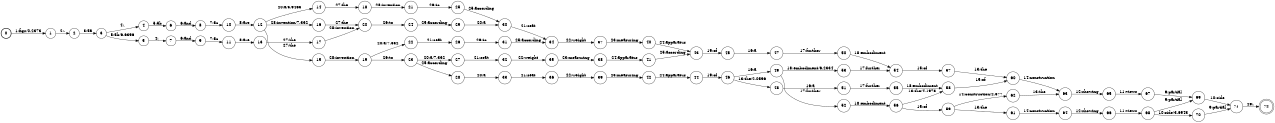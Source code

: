 digraph FST {
rankdir = LR;
size = "8.5,11";
label = "";
center = 1;
orientation = Portrait;
ranksep = "0.4";
nodesep = "0.25";
0 [label = "0", shape = circle, style = bold, fontsize = 14]
	0 -> 1 [label = "1:figs/0.2373", fontsize = 14];
1 [label = "1", shape = circle, style = solid, fontsize = 14]
	1 -> 2 [label = "2:.", fontsize = 14];
2 [label = "2", shape = circle, style = solid, fontsize = 14]
	2 -> 3 [label = "3:5a", fontsize = 14];
3 [label = "3", shape = circle, style = solid, fontsize = 14]
	3 -> 4 [label = "4:,", fontsize = 14];
	3 -> 5 [label = "5:5b/6.6396", fontsize = 14];
4 [label = "4", shape = circle, style = solid, fontsize = 14]
	4 -> 6 [label = "5:5b", fontsize = 14];
5 [label = "5", shape = circle, style = solid, fontsize = 14]
	5 -> 7 [label = "4:,", fontsize = 14];
6 [label = "6", shape = circle, style = solid, fontsize = 14]
	6 -> 8 [label = "6:and", fontsize = 14];
7 [label = "7", shape = circle, style = solid, fontsize = 14]
	7 -> 9 [label = "6:and", fontsize = 14];
8 [label = "8", shape = circle, style = solid, fontsize = 14]
	8 -> 10 [label = "7:5c", fontsize = 14];
9 [label = "9", shape = circle, style = solid, fontsize = 14]
	9 -> 11 [label = "7:5c", fontsize = 14];
10 [label = "10", shape = circle, style = solid, fontsize = 14]
	10 -> 12 [label = "8:are", fontsize = 14];
11 [label = "11", shape = circle, style = solid, fontsize = 14]
	11 -> 13 [label = "8:are", fontsize = 14];
12 [label = "12", shape = circle, style = solid, fontsize = 14]
	12 -> 14 [label = "20:a/5.9463", fontsize = 14];
	12 -> 15 [label = "27:the", fontsize = 14];
	12 -> 16 [label = "28:invention/7.332", fontsize = 14];
13 [label = "13", shape = circle, style = solid, fontsize = 14]
	13 -> 17 [label = "27:the", fontsize = 14];
14 [label = "14", shape = circle, style = solid, fontsize = 14]
	14 -> 18 [label = "27:the", fontsize = 14];
15 [label = "15", shape = circle, style = solid, fontsize = 14]
	15 -> 19 [label = "28:invention", fontsize = 14];
16 [label = "16", shape = circle, style = solid, fontsize = 14]
	16 -> 20 [label = "27:the", fontsize = 14];
17 [label = "17", shape = circle, style = solid, fontsize = 14]
	17 -> 20 [label = "28:invention", fontsize = 14];
18 [label = "18", shape = circle, style = solid, fontsize = 14]
	18 -> 21 [label = "28:invention", fontsize = 14];
19 [label = "19", shape = circle, style = solid, fontsize = 14]
	19 -> 22 [label = "20:a/7.332", fontsize = 14];
	19 -> 23 [label = "26:to", fontsize = 14];
20 [label = "20", shape = circle, style = solid, fontsize = 14]
	20 -> 24 [label = "26:to", fontsize = 14];
21 [label = "21", shape = circle, style = solid, fontsize = 14]
	21 -> 25 [label = "26:to", fontsize = 14];
22 [label = "22", shape = circle, style = solid, fontsize = 14]
	22 -> 26 [label = "21:seat", fontsize = 14];
23 [label = "23", shape = circle, style = solid, fontsize = 14]
	23 -> 27 [label = "20:a/7.332", fontsize = 14];
	23 -> 28 [label = "25:according", fontsize = 14];
24 [label = "24", shape = circle, style = solid, fontsize = 14]
	24 -> 29 [label = "25:according", fontsize = 14];
25 [label = "25", shape = circle, style = solid, fontsize = 14]
	25 -> 30 [label = "25:according", fontsize = 14];
26 [label = "26", shape = circle, style = solid, fontsize = 14]
	26 -> 31 [label = "26:to", fontsize = 14];
27 [label = "27", shape = circle, style = solid, fontsize = 14]
	27 -> 32 [label = "21:seat", fontsize = 14];
28 [label = "28", shape = circle, style = solid, fontsize = 14]
	28 -> 33 [label = "20:a", fontsize = 14];
29 [label = "29", shape = circle, style = solid, fontsize = 14]
	29 -> 30 [label = "20:a", fontsize = 14];
30 [label = "30", shape = circle, style = solid, fontsize = 14]
	30 -> 34 [label = "21:seat", fontsize = 14];
31 [label = "31", shape = circle, style = solid, fontsize = 14]
	31 -> 34 [label = "25:according", fontsize = 14];
32 [label = "32", shape = circle, style = solid, fontsize = 14]
	32 -> 35 [label = "22:weight", fontsize = 14];
33 [label = "33", shape = circle, style = solid, fontsize = 14]
	33 -> 36 [label = "21:seat", fontsize = 14];
34 [label = "34", shape = circle, style = solid, fontsize = 14]
	34 -> 37 [label = "22:weight", fontsize = 14];
35 [label = "35", shape = circle, style = solid, fontsize = 14]
	35 -> 38 [label = "23:measuring", fontsize = 14];
36 [label = "36", shape = circle, style = solid, fontsize = 14]
	36 -> 39 [label = "22:weight", fontsize = 14];
37 [label = "37", shape = circle, style = solid, fontsize = 14]
	37 -> 40 [label = "23:measuring", fontsize = 14];
38 [label = "38", shape = circle, style = solid, fontsize = 14]
	38 -> 41 [label = "24:apparatus", fontsize = 14];
39 [label = "39", shape = circle, style = solid, fontsize = 14]
	39 -> 42 [label = "23:measuring", fontsize = 14];
40 [label = "40", shape = circle, style = solid, fontsize = 14]
	40 -> 43 [label = "24:apparatus", fontsize = 14];
41 [label = "41", shape = circle, style = solid, fontsize = 14]
	41 -> 43 [label = "25:according", fontsize = 14];
42 [label = "42", shape = circle, style = solid, fontsize = 14]
	42 -> 44 [label = "24:apparatus", fontsize = 14];
43 [label = "43", shape = circle, style = solid, fontsize = 14]
	43 -> 45 [label = "19:of", fontsize = 14];
44 [label = "44", shape = circle, style = solid, fontsize = 14]
	44 -> 46 [label = "19:of", fontsize = 14];
45 [label = "45", shape = circle, style = solid, fontsize = 14]
	45 -> 47 [label = "16:a", fontsize = 14];
46 [label = "46", shape = circle, style = solid, fontsize = 14]
	46 -> 49 [label = "16:a", fontsize = 14];
	46 -> 48 [label = "13:the/2.0596", fontsize = 14];
47 [label = "47", shape = circle, style = solid, fontsize = 14]
	47 -> 50 [label = "17:further", fontsize = 14];
48 [label = "48", shape = circle, style = solid, fontsize = 14]
	48 -> 51 [label = "16:a", fontsize = 14];
49 [label = "49", shape = circle, style = solid, fontsize = 14]
	49 -> 52 [label = "17:further", fontsize = 14];
	49 -> 53 [label = "18:embodiment/6.2334", fontsize = 14];
50 [label = "50", shape = circle, style = solid, fontsize = 14]
	50 -> 54 [label = "18:embodiment", fontsize = 14];
51 [label = "51", shape = circle, style = solid, fontsize = 14]
	51 -> 55 [label = "17:further", fontsize = 14];
52 [label = "52", shape = circle, style = solid, fontsize = 14]
	52 -> 56 [label = "18:embodiment", fontsize = 14];
53 [label = "53", shape = circle, style = solid, fontsize = 14]
	53 -> 54 [label = "17:further", fontsize = 14];
54 [label = "54", shape = circle, style = solid, fontsize = 14]
	54 -> 57 [label = "15:of", fontsize = 14];
55 [label = "55", shape = circle, style = solid, fontsize = 14]
	55 -> 58 [label = "18:embodiment", fontsize = 14];
56 [label = "56", shape = circle, style = solid, fontsize = 14]
	56 -> 59 [label = "15:of", fontsize = 14];
	56 -> 58 [label = "13:the/4.1973", fontsize = 14];
57 [label = "57", shape = circle, style = solid, fontsize = 14]
	57 -> 60 [label = "13:the", fontsize = 14];
58 [label = "58", shape = circle, style = solid, fontsize = 14]
	58 -> 60 [label = "15:of", fontsize = 14];
59 [label = "59", shape = circle, style = solid, fontsize = 14]
	59 -> 62 [label = "14:construction/2.377", fontsize = 14];
	59 -> 61 [label = "13:the", fontsize = 14];
60 [label = "60", shape = circle, style = solid, fontsize = 14]
	60 -> 63 [label = "14:construction", fontsize = 14];
61 [label = "61", shape = circle, style = solid, fontsize = 14]
	61 -> 64 [label = "14:construction", fontsize = 14];
62 [label = "62", shape = circle, style = solid, fontsize = 14]
	62 -> 63 [label = "13:the", fontsize = 14];
63 [label = "63", shape = circle, style = solid, fontsize = 14]
	63 -> 65 [label = "12:showing", fontsize = 14];
64 [label = "64", shape = circle, style = solid, fontsize = 14]
	64 -> 66 [label = "12:showing", fontsize = 14];
65 [label = "65", shape = circle, style = solid, fontsize = 14]
	65 -> 67 [label = "11:views", fontsize = 14];
66 [label = "66", shape = circle, style = solid, fontsize = 14]
	66 -> 68 [label = "11:views", fontsize = 14];
67 [label = "67", shape = circle, style = solid, fontsize = 14]
	67 -> 69 [label = "9:partial", fontsize = 14];
68 [label = "68", shape = circle, style = solid, fontsize = 14]
	68 -> 69 [label = "9:partial", fontsize = 14];
	68 -> 70 [label = "10:side/3.6943", fontsize = 14];
69 [label = "69", shape = circle, style = solid, fontsize = 14]
	69 -> 71 [label = "10:side", fontsize = 14];
70 [label = "70", shape = circle, style = solid, fontsize = 14]
	70 -> 71 [label = "9:partial", fontsize = 14];
71 [label = "71", shape = circle, style = solid, fontsize = 14]
	71 -> 72 [label = "29:.", fontsize = 14];
72 [label = "72", shape = doublecircle, style = solid, fontsize = 14]
}
